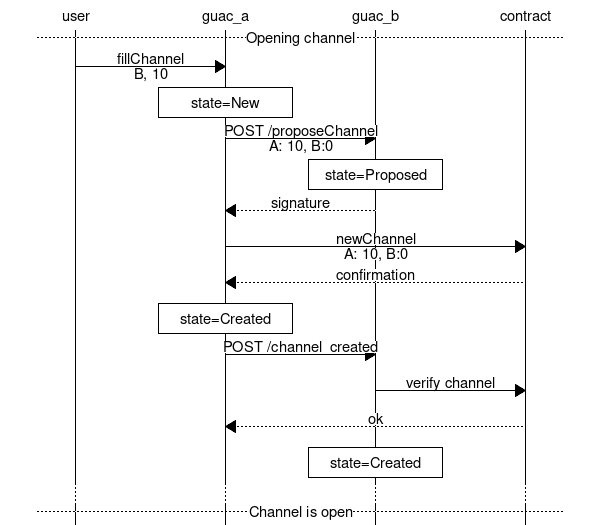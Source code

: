 // command to render: mscgen -Tsvg -o happy_path_flow.svg happy_path_flow.msc
msc {
  user,
  guac_a,
  guac_b,
  "contract";
  
//  u [label="User"];

  --- [label="Opening channel"];
  user => guac_a [label="fillChannel\nB, 10"];
  guac_a box guac_a [label="state=New"];
  
  guac_a => guac_b [label="POST /proposeChannel\nA: 10, B:0"];
  guac_b box guac_b [label="state=Proposed"];
  
  guac_a << guac_b [label="signature"];
  guac_a => contract [label="newChannel\nA: 10, B:0"];
  
  
  guac_a << contract [label="confirmation"];
  guac_a box guac_a [label="state=Created"];

  guac_a => guac_b [label="POST /channel_created"];
  guac_b => contract [label="verify channel"];
    
  guac_a << contract [label="ok"];
  guac_b box guac_b [label="state=Created"];

  ...;

  --- [label="Channel is open"];
}